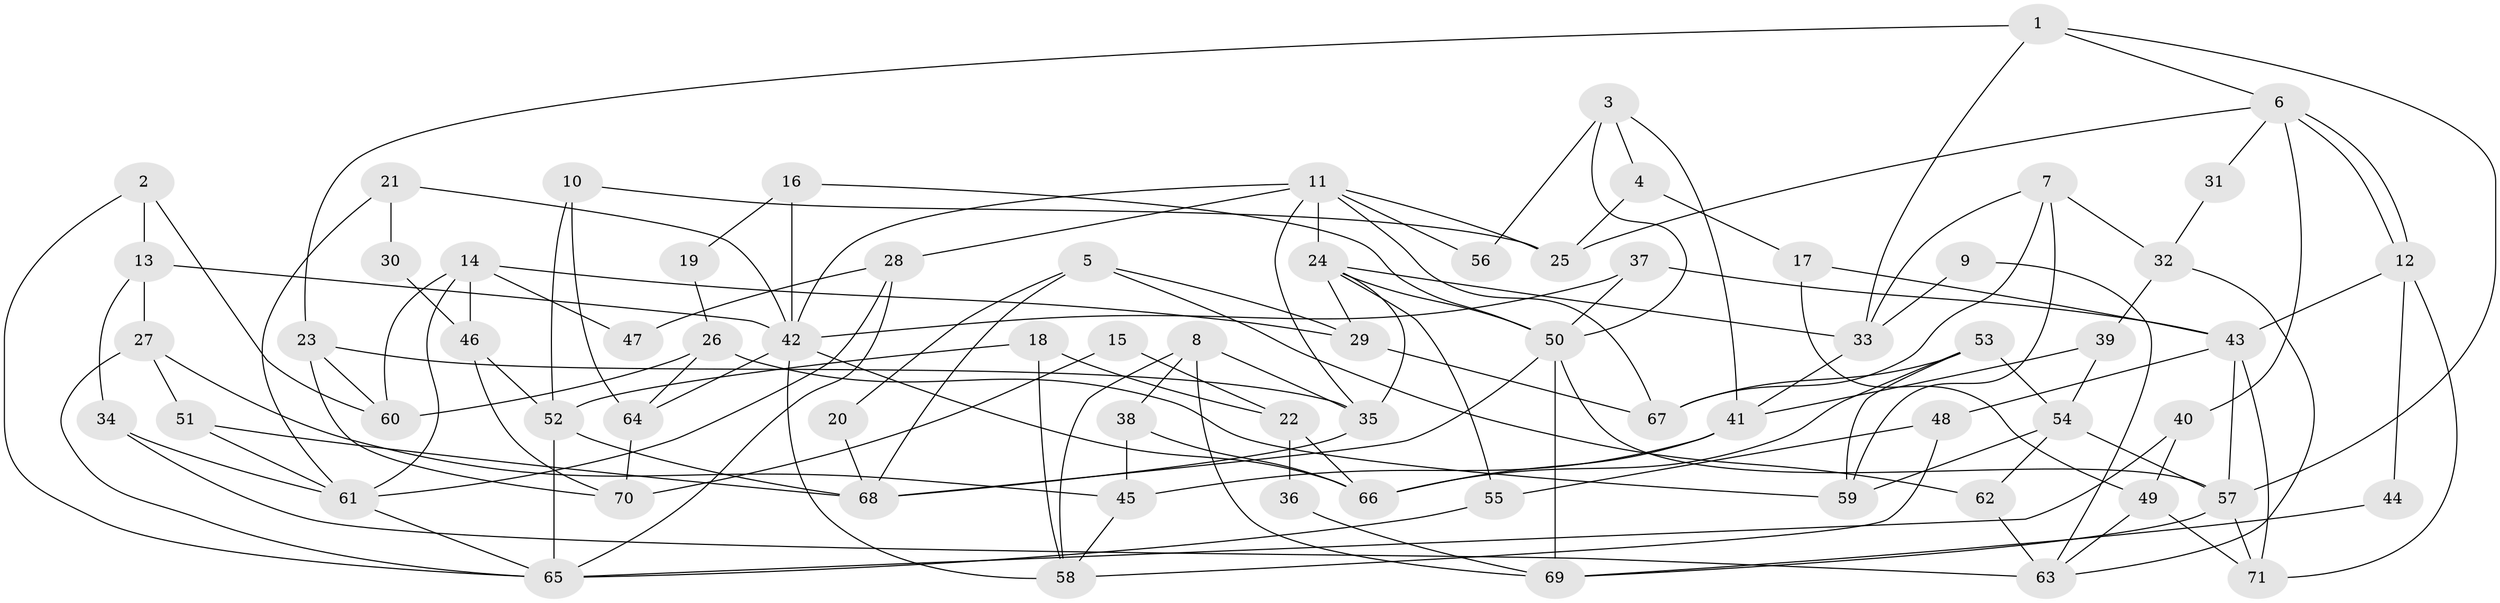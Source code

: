 // Generated by graph-tools (version 1.1) at 2025/15/03/09/25 04:15:06]
// undirected, 71 vertices, 142 edges
graph export_dot {
graph [start="1"]
  node [color=gray90,style=filled];
  1;
  2;
  3;
  4;
  5;
  6;
  7;
  8;
  9;
  10;
  11;
  12;
  13;
  14;
  15;
  16;
  17;
  18;
  19;
  20;
  21;
  22;
  23;
  24;
  25;
  26;
  27;
  28;
  29;
  30;
  31;
  32;
  33;
  34;
  35;
  36;
  37;
  38;
  39;
  40;
  41;
  42;
  43;
  44;
  45;
  46;
  47;
  48;
  49;
  50;
  51;
  52;
  53;
  54;
  55;
  56;
  57;
  58;
  59;
  60;
  61;
  62;
  63;
  64;
  65;
  66;
  67;
  68;
  69;
  70;
  71;
  1 -- 57;
  1 -- 33;
  1 -- 6;
  1 -- 23;
  2 -- 60;
  2 -- 13;
  2 -- 65;
  3 -- 4;
  3 -- 50;
  3 -- 41;
  3 -- 56;
  4 -- 25;
  4 -- 17;
  5 -- 68;
  5 -- 29;
  5 -- 20;
  5 -- 62;
  6 -- 12;
  6 -- 12;
  6 -- 25;
  6 -- 31;
  6 -- 40;
  7 -- 33;
  7 -- 67;
  7 -- 32;
  7 -- 59;
  8 -- 69;
  8 -- 35;
  8 -- 38;
  8 -- 58;
  9 -- 33;
  9 -- 63;
  10 -- 25;
  10 -- 52;
  10 -- 64;
  11 -- 42;
  11 -- 28;
  11 -- 24;
  11 -- 25;
  11 -- 35;
  11 -- 56;
  11 -- 67;
  12 -- 71;
  12 -- 43;
  12 -- 44;
  13 -- 42;
  13 -- 27;
  13 -- 34;
  14 -- 46;
  14 -- 29;
  14 -- 47;
  14 -- 60;
  14 -- 61;
  15 -- 70;
  15 -- 22;
  16 -- 50;
  16 -- 42;
  16 -- 19;
  17 -- 49;
  17 -- 43;
  18 -- 58;
  18 -- 52;
  18 -- 22;
  19 -- 26;
  20 -- 68;
  21 -- 61;
  21 -- 42;
  21 -- 30;
  22 -- 66;
  22 -- 36;
  23 -- 35;
  23 -- 60;
  23 -- 70;
  24 -- 35;
  24 -- 29;
  24 -- 33;
  24 -- 50;
  24 -- 55;
  26 -- 60;
  26 -- 59;
  26 -- 64;
  27 -- 65;
  27 -- 45;
  27 -- 51;
  28 -- 61;
  28 -- 65;
  28 -- 47;
  29 -- 67;
  30 -- 46;
  31 -- 32;
  32 -- 63;
  32 -- 39;
  33 -- 41;
  34 -- 63;
  34 -- 61;
  35 -- 68;
  36 -- 69;
  37 -- 50;
  37 -- 43;
  37 -- 42;
  38 -- 66;
  38 -- 45;
  39 -- 41;
  39 -- 54;
  40 -- 65;
  40 -- 49;
  41 -- 45;
  41 -- 66;
  42 -- 64;
  42 -- 58;
  42 -- 66;
  43 -- 48;
  43 -- 57;
  43 -- 71;
  44 -- 69;
  45 -- 58;
  46 -- 52;
  46 -- 70;
  48 -- 55;
  48 -- 58;
  49 -- 71;
  49 -- 63;
  50 -- 57;
  50 -- 68;
  50 -- 69;
  51 -- 61;
  51 -- 68;
  52 -- 65;
  52 -- 68;
  53 -- 66;
  53 -- 54;
  53 -- 59;
  53 -- 67;
  54 -- 59;
  54 -- 57;
  54 -- 62;
  55 -- 65;
  57 -- 69;
  57 -- 71;
  61 -- 65;
  62 -- 63;
  64 -- 70;
}
